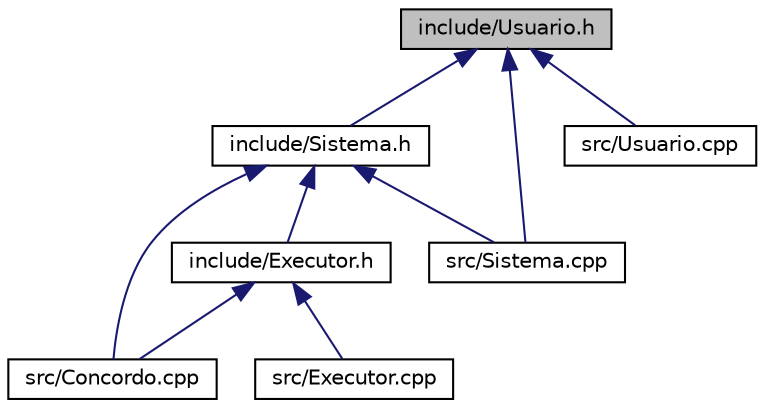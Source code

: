 digraph "include/Usuario.h"
{
 // LATEX_PDF_SIZE
  edge [fontname="Helvetica",fontsize="10",labelfontname="Helvetica",labelfontsize="10"];
  node [fontname="Helvetica",fontsize="10",shape=record];
  Node1 [label="include/Usuario.h",height=0.2,width=0.4,color="black", fillcolor="grey75", style="filled", fontcolor="black",tooltip="Definição da classe Usuario;."];
  Node1 -> Node2 [dir="back",color="midnightblue",fontsize="10",style="solid"];
  Node2 [label="include/Sistema.h",height=0.2,width=0.4,color="black", fillcolor="white", style="filled",URL="$Sistema_8h.html",tooltip="Definição da classe Sistema."];
  Node2 -> Node3 [dir="back",color="midnightblue",fontsize="10",style="solid"];
  Node3 [label="include/Executor.h",height=0.2,width=0.4,color="black", fillcolor="white", style="filled",URL="$Executor_8h.html",tooltip="Definição da classe Executor."];
  Node3 -> Node4 [dir="back",color="midnightblue",fontsize="10",style="solid"];
  Node4 [label="src/Concordo.cpp",height=0.2,width=0.4,color="black", fillcolor="white", style="filled",URL="$Concordo_8cpp.html",tooltip="Função main que faz o programa funcionar."];
  Node3 -> Node5 [dir="back",color="midnightblue",fontsize="10",style="solid"];
  Node5 [label="src/Executor.cpp",height=0.2,width=0.4,color="black", fillcolor="white", style="filled",URL="$Executor_8cpp.html",tooltip="Implementação dos métodos da classe Executor."];
  Node2 -> Node4 [dir="back",color="midnightblue",fontsize="10",style="solid"];
  Node2 -> Node6 [dir="back",color="midnightblue",fontsize="10",style="solid"];
  Node6 [label="src/Sistema.cpp",height=0.2,width=0.4,color="black", fillcolor="white", style="filled",URL="$Sistema_8cpp.html",tooltip="Implementação dos métodos da classe Sistema."];
  Node1 -> Node6 [dir="back",color="midnightblue",fontsize="10",style="solid"];
  Node1 -> Node7 [dir="back",color="midnightblue",fontsize="10",style="solid"];
  Node7 [label="src/Usuario.cpp",height=0.2,width=0.4,color="black", fillcolor="white", style="filled",URL="$Usuario_8cpp.html",tooltip="Implementação dos métodos da classe Usuário."];
}
